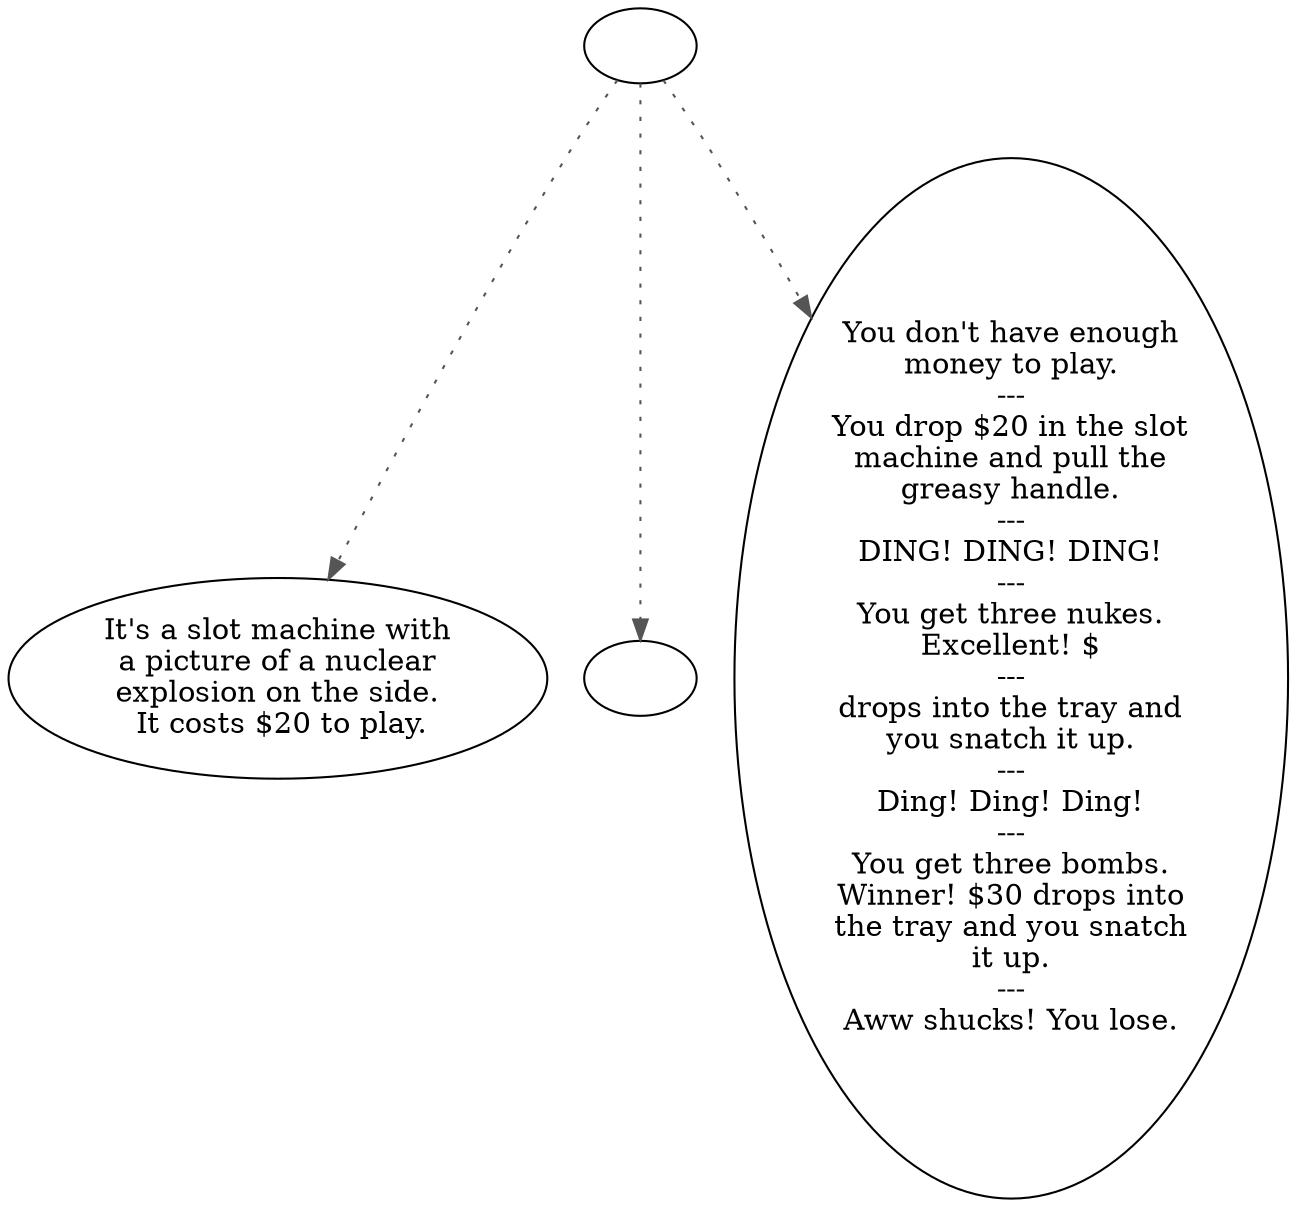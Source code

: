 digraph GOODSLOT {
  "start" [style=filled       fillcolor="#FFFFFF"       color="#000000"]
  "start" -> "look_at_p_proc" [style=dotted color="#555555"]
  "start" -> "map_enter_p_proc" [style=dotted color="#555555"]
  "start" -> "use_p_proc" [style=dotted color="#555555"]
  "start" [label=""]
  "look_at_p_proc" [style=filled       fillcolor="#FFFFFF"       color="#000000"]
  "look_at_p_proc" [label="It's a slot machine with\na picture of a nuclear\nexplosion on the side.\n It costs $20 to play."]
  "map_enter_p_proc" [style=filled       fillcolor="#FFFFFF"       color="#000000"]
  "map_enter_p_proc" [label=""]
  "use_p_proc" [style=filled       fillcolor="#FFFFFF"       color="#000000"]
  "use_p_proc" [label="You don't have enough\nmoney to play.\n---\nYou drop $20 in the slot\nmachine and pull the\ngreasy handle.\n---\nDING! DING! DING!\n---\nYou get three nukes.\nExcellent! $\n---\ndrops into the tray and\nyou snatch it up.\n---\nDing! Ding! Ding!\n---\nYou get three bombs.\nWinner! $30 drops into\nthe tray and you snatch\nit up.\n---\nAww shucks! You lose."]
}